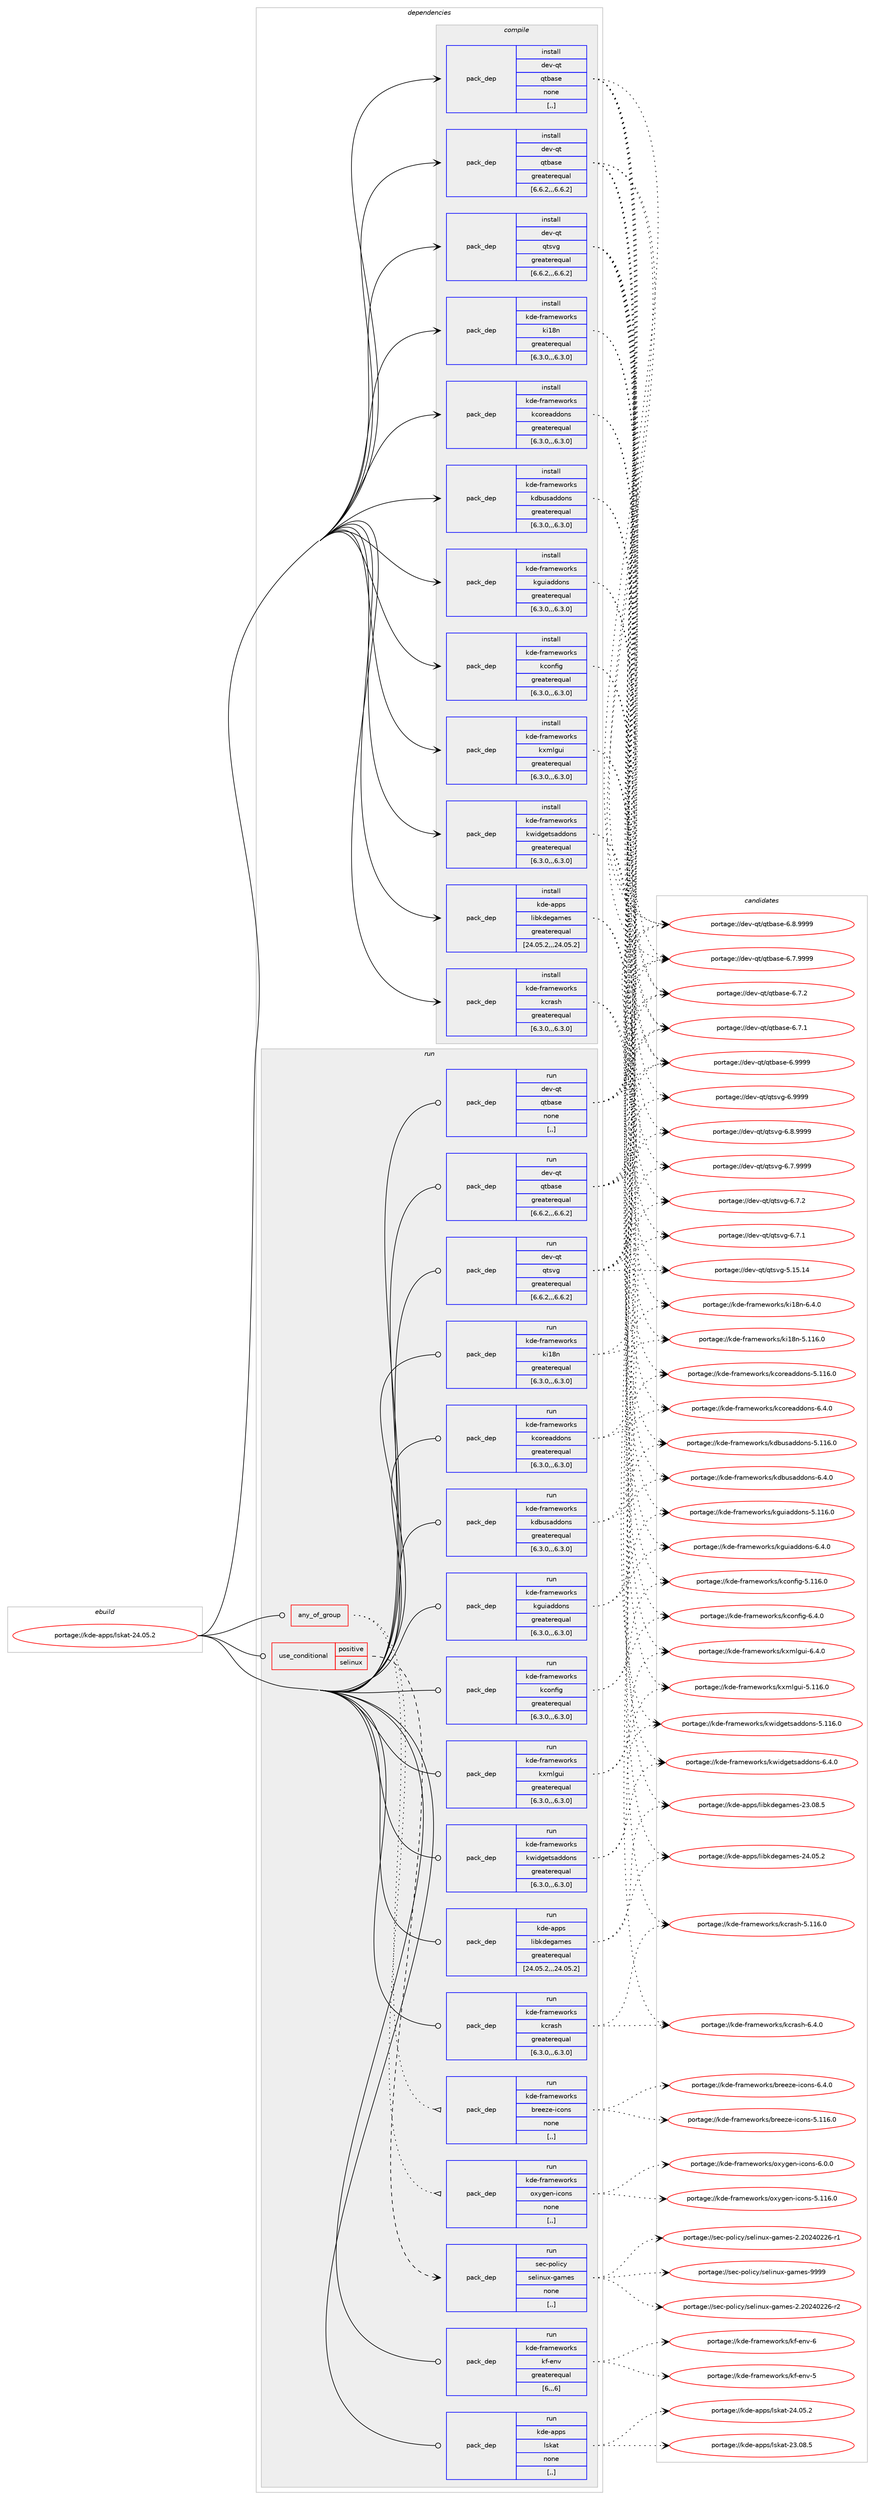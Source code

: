 digraph prolog {

# *************
# Graph options
# *************

newrank=true;
concentrate=true;
compound=true;
graph [rankdir=LR,fontname=Helvetica,fontsize=10,ranksep=1.5];#, ranksep=2.5, nodesep=0.2];
edge  [arrowhead=vee];
node  [fontname=Helvetica,fontsize=10];

# **********
# The ebuild
# **********

subgraph cluster_leftcol {
color=gray;
rank=same;
label=<<i>ebuild</i>>;
id [label="portage://kde-apps/lskat-24.05.2", color=red, width=4, href="../kde-apps/lskat-24.05.2.svg"];
}

# ****************
# The dependencies
# ****************

subgraph cluster_midcol {
color=gray;
label=<<i>dependencies</i>>;
subgraph cluster_compile {
fillcolor="#eeeeee";
style=filled;
label=<<i>compile</i>>;
subgraph pack190281 {
dependency259541 [label=<<TABLE BORDER="0" CELLBORDER="1" CELLSPACING="0" CELLPADDING="4" WIDTH="220"><TR><TD ROWSPAN="6" CELLPADDING="30">pack_dep</TD></TR><TR><TD WIDTH="110">install</TD></TR><TR><TD>dev-qt</TD></TR><TR><TD>qtbase</TD></TR><TR><TD>greaterequal</TD></TR><TR><TD>[6.6.2,,,6.6.2]</TD></TR></TABLE>>, shape=none, color=blue];
}
id:e -> dependency259541:w [weight=20,style="solid",arrowhead="vee"];
subgraph pack190282 {
dependency259542 [label=<<TABLE BORDER="0" CELLBORDER="1" CELLSPACING="0" CELLPADDING="4" WIDTH="220"><TR><TD ROWSPAN="6" CELLPADDING="30">pack_dep</TD></TR><TR><TD WIDTH="110">install</TD></TR><TR><TD>dev-qt</TD></TR><TR><TD>qtbase</TD></TR><TR><TD>none</TD></TR><TR><TD>[,,]</TD></TR></TABLE>>, shape=none, color=blue];
}
id:e -> dependency259542:w [weight=20,style="solid",arrowhead="vee"];
subgraph pack190283 {
dependency259543 [label=<<TABLE BORDER="0" CELLBORDER="1" CELLSPACING="0" CELLPADDING="4" WIDTH="220"><TR><TD ROWSPAN="6" CELLPADDING="30">pack_dep</TD></TR><TR><TD WIDTH="110">install</TD></TR><TR><TD>dev-qt</TD></TR><TR><TD>qtsvg</TD></TR><TR><TD>greaterequal</TD></TR><TR><TD>[6.6.2,,,6.6.2]</TD></TR></TABLE>>, shape=none, color=blue];
}
id:e -> dependency259543:w [weight=20,style="solid",arrowhead="vee"];
subgraph pack190284 {
dependency259544 [label=<<TABLE BORDER="0" CELLBORDER="1" CELLSPACING="0" CELLPADDING="4" WIDTH="220"><TR><TD ROWSPAN="6" CELLPADDING="30">pack_dep</TD></TR><TR><TD WIDTH="110">install</TD></TR><TR><TD>kde-apps</TD></TR><TR><TD>libkdegames</TD></TR><TR><TD>greaterequal</TD></TR><TR><TD>[24.05.2,,,24.05.2]</TD></TR></TABLE>>, shape=none, color=blue];
}
id:e -> dependency259544:w [weight=20,style="solid",arrowhead="vee"];
subgraph pack190285 {
dependency259545 [label=<<TABLE BORDER="0" CELLBORDER="1" CELLSPACING="0" CELLPADDING="4" WIDTH="220"><TR><TD ROWSPAN="6" CELLPADDING="30">pack_dep</TD></TR><TR><TD WIDTH="110">install</TD></TR><TR><TD>kde-frameworks</TD></TR><TR><TD>kconfig</TD></TR><TR><TD>greaterequal</TD></TR><TR><TD>[6.3.0,,,6.3.0]</TD></TR></TABLE>>, shape=none, color=blue];
}
id:e -> dependency259545:w [weight=20,style="solid",arrowhead="vee"];
subgraph pack190286 {
dependency259546 [label=<<TABLE BORDER="0" CELLBORDER="1" CELLSPACING="0" CELLPADDING="4" WIDTH="220"><TR><TD ROWSPAN="6" CELLPADDING="30">pack_dep</TD></TR><TR><TD WIDTH="110">install</TD></TR><TR><TD>kde-frameworks</TD></TR><TR><TD>kcoreaddons</TD></TR><TR><TD>greaterequal</TD></TR><TR><TD>[6.3.0,,,6.3.0]</TD></TR></TABLE>>, shape=none, color=blue];
}
id:e -> dependency259546:w [weight=20,style="solid",arrowhead="vee"];
subgraph pack190287 {
dependency259547 [label=<<TABLE BORDER="0" CELLBORDER="1" CELLSPACING="0" CELLPADDING="4" WIDTH="220"><TR><TD ROWSPAN="6" CELLPADDING="30">pack_dep</TD></TR><TR><TD WIDTH="110">install</TD></TR><TR><TD>kde-frameworks</TD></TR><TR><TD>kcrash</TD></TR><TR><TD>greaterequal</TD></TR><TR><TD>[6.3.0,,,6.3.0]</TD></TR></TABLE>>, shape=none, color=blue];
}
id:e -> dependency259547:w [weight=20,style="solid",arrowhead="vee"];
subgraph pack190288 {
dependency259548 [label=<<TABLE BORDER="0" CELLBORDER="1" CELLSPACING="0" CELLPADDING="4" WIDTH="220"><TR><TD ROWSPAN="6" CELLPADDING="30">pack_dep</TD></TR><TR><TD WIDTH="110">install</TD></TR><TR><TD>kde-frameworks</TD></TR><TR><TD>kdbusaddons</TD></TR><TR><TD>greaterequal</TD></TR><TR><TD>[6.3.0,,,6.3.0]</TD></TR></TABLE>>, shape=none, color=blue];
}
id:e -> dependency259548:w [weight=20,style="solid",arrowhead="vee"];
subgraph pack190289 {
dependency259549 [label=<<TABLE BORDER="0" CELLBORDER="1" CELLSPACING="0" CELLPADDING="4" WIDTH="220"><TR><TD ROWSPAN="6" CELLPADDING="30">pack_dep</TD></TR><TR><TD WIDTH="110">install</TD></TR><TR><TD>kde-frameworks</TD></TR><TR><TD>kguiaddons</TD></TR><TR><TD>greaterequal</TD></TR><TR><TD>[6.3.0,,,6.3.0]</TD></TR></TABLE>>, shape=none, color=blue];
}
id:e -> dependency259549:w [weight=20,style="solid",arrowhead="vee"];
subgraph pack190290 {
dependency259550 [label=<<TABLE BORDER="0" CELLBORDER="1" CELLSPACING="0" CELLPADDING="4" WIDTH="220"><TR><TD ROWSPAN="6" CELLPADDING="30">pack_dep</TD></TR><TR><TD WIDTH="110">install</TD></TR><TR><TD>kde-frameworks</TD></TR><TR><TD>ki18n</TD></TR><TR><TD>greaterequal</TD></TR><TR><TD>[6.3.0,,,6.3.0]</TD></TR></TABLE>>, shape=none, color=blue];
}
id:e -> dependency259550:w [weight=20,style="solid",arrowhead="vee"];
subgraph pack190291 {
dependency259551 [label=<<TABLE BORDER="0" CELLBORDER="1" CELLSPACING="0" CELLPADDING="4" WIDTH="220"><TR><TD ROWSPAN="6" CELLPADDING="30">pack_dep</TD></TR><TR><TD WIDTH="110">install</TD></TR><TR><TD>kde-frameworks</TD></TR><TR><TD>kwidgetsaddons</TD></TR><TR><TD>greaterequal</TD></TR><TR><TD>[6.3.0,,,6.3.0]</TD></TR></TABLE>>, shape=none, color=blue];
}
id:e -> dependency259551:w [weight=20,style="solid",arrowhead="vee"];
subgraph pack190292 {
dependency259552 [label=<<TABLE BORDER="0" CELLBORDER="1" CELLSPACING="0" CELLPADDING="4" WIDTH="220"><TR><TD ROWSPAN="6" CELLPADDING="30">pack_dep</TD></TR><TR><TD WIDTH="110">install</TD></TR><TR><TD>kde-frameworks</TD></TR><TR><TD>kxmlgui</TD></TR><TR><TD>greaterequal</TD></TR><TR><TD>[6.3.0,,,6.3.0]</TD></TR></TABLE>>, shape=none, color=blue];
}
id:e -> dependency259552:w [weight=20,style="solid",arrowhead="vee"];
}
subgraph cluster_compileandrun {
fillcolor="#eeeeee";
style=filled;
label=<<i>compile and run</i>>;
}
subgraph cluster_run {
fillcolor="#eeeeee";
style=filled;
label=<<i>run</i>>;
subgraph any1835 {
dependency259553 [label=<<TABLE BORDER="0" CELLBORDER="1" CELLSPACING="0" CELLPADDING="4"><TR><TD CELLPADDING="10">any_of_group</TD></TR></TABLE>>, shape=none, color=red];subgraph pack190293 {
dependency259554 [label=<<TABLE BORDER="0" CELLBORDER="1" CELLSPACING="0" CELLPADDING="4" WIDTH="220"><TR><TD ROWSPAN="6" CELLPADDING="30">pack_dep</TD></TR><TR><TD WIDTH="110">run</TD></TR><TR><TD>kde-frameworks</TD></TR><TR><TD>breeze-icons</TD></TR><TR><TD>none</TD></TR><TR><TD>[,,]</TD></TR></TABLE>>, shape=none, color=blue];
}
dependency259553:e -> dependency259554:w [weight=20,style="dotted",arrowhead="oinv"];
subgraph pack190294 {
dependency259555 [label=<<TABLE BORDER="0" CELLBORDER="1" CELLSPACING="0" CELLPADDING="4" WIDTH="220"><TR><TD ROWSPAN="6" CELLPADDING="30">pack_dep</TD></TR><TR><TD WIDTH="110">run</TD></TR><TR><TD>kde-frameworks</TD></TR><TR><TD>oxygen-icons</TD></TR><TR><TD>none</TD></TR><TR><TD>[,,]</TD></TR></TABLE>>, shape=none, color=blue];
}
dependency259553:e -> dependency259555:w [weight=20,style="dotted",arrowhead="oinv"];
}
id:e -> dependency259553:w [weight=20,style="solid",arrowhead="odot"];
subgraph cond67265 {
dependency259556 [label=<<TABLE BORDER="0" CELLBORDER="1" CELLSPACING="0" CELLPADDING="4"><TR><TD ROWSPAN="3" CELLPADDING="10">use_conditional</TD></TR><TR><TD>positive</TD></TR><TR><TD>selinux</TD></TR></TABLE>>, shape=none, color=red];
subgraph pack190295 {
dependency259557 [label=<<TABLE BORDER="0" CELLBORDER="1" CELLSPACING="0" CELLPADDING="4" WIDTH="220"><TR><TD ROWSPAN="6" CELLPADDING="30">pack_dep</TD></TR><TR><TD WIDTH="110">run</TD></TR><TR><TD>sec-policy</TD></TR><TR><TD>selinux-games</TD></TR><TR><TD>none</TD></TR><TR><TD>[,,]</TD></TR></TABLE>>, shape=none, color=blue];
}
dependency259556:e -> dependency259557:w [weight=20,style="dashed",arrowhead="vee"];
}
id:e -> dependency259556:w [weight=20,style="solid",arrowhead="odot"];
subgraph pack190296 {
dependency259558 [label=<<TABLE BORDER="0" CELLBORDER="1" CELLSPACING="0" CELLPADDING="4" WIDTH="220"><TR><TD ROWSPAN="6" CELLPADDING="30">pack_dep</TD></TR><TR><TD WIDTH="110">run</TD></TR><TR><TD>dev-qt</TD></TR><TR><TD>qtbase</TD></TR><TR><TD>greaterequal</TD></TR><TR><TD>[6.6.2,,,6.6.2]</TD></TR></TABLE>>, shape=none, color=blue];
}
id:e -> dependency259558:w [weight=20,style="solid",arrowhead="odot"];
subgraph pack190297 {
dependency259559 [label=<<TABLE BORDER="0" CELLBORDER="1" CELLSPACING="0" CELLPADDING="4" WIDTH="220"><TR><TD ROWSPAN="6" CELLPADDING="30">pack_dep</TD></TR><TR><TD WIDTH="110">run</TD></TR><TR><TD>dev-qt</TD></TR><TR><TD>qtbase</TD></TR><TR><TD>none</TD></TR><TR><TD>[,,]</TD></TR></TABLE>>, shape=none, color=blue];
}
id:e -> dependency259559:w [weight=20,style="solid",arrowhead="odot"];
subgraph pack190298 {
dependency259560 [label=<<TABLE BORDER="0" CELLBORDER="1" CELLSPACING="0" CELLPADDING="4" WIDTH="220"><TR><TD ROWSPAN="6" CELLPADDING="30">pack_dep</TD></TR><TR><TD WIDTH="110">run</TD></TR><TR><TD>dev-qt</TD></TR><TR><TD>qtsvg</TD></TR><TR><TD>greaterequal</TD></TR><TR><TD>[6.6.2,,,6.6.2]</TD></TR></TABLE>>, shape=none, color=blue];
}
id:e -> dependency259560:w [weight=20,style="solid",arrowhead="odot"];
subgraph pack190299 {
dependency259561 [label=<<TABLE BORDER="0" CELLBORDER="1" CELLSPACING="0" CELLPADDING="4" WIDTH="220"><TR><TD ROWSPAN="6" CELLPADDING="30">pack_dep</TD></TR><TR><TD WIDTH="110">run</TD></TR><TR><TD>kde-apps</TD></TR><TR><TD>libkdegames</TD></TR><TR><TD>greaterequal</TD></TR><TR><TD>[24.05.2,,,24.05.2]</TD></TR></TABLE>>, shape=none, color=blue];
}
id:e -> dependency259561:w [weight=20,style="solid",arrowhead="odot"];
subgraph pack190300 {
dependency259562 [label=<<TABLE BORDER="0" CELLBORDER="1" CELLSPACING="0" CELLPADDING="4" WIDTH="220"><TR><TD ROWSPAN="6" CELLPADDING="30">pack_dep</TD></TR><TR><TD WIDTH="110">run</TD></TR><TR><TD>kde-frameworks</TD></TR><TR><TD>kconfig</TD></TR><TR><TD>greaterequal</TD></TR><TR><TD>[6.3.0,,,6.3.0]</TD></TR></TABLE>>, shape=none, color=blue];
}
id:e -> dependency259562:w [weight=20,style="solid",arrowhead="odot"];
subgraph pack190301 {
dependency259563 [label=<<TABLE BORDER="0" CELLBORDER="1" CELLSPACING="0" CELLPADDING="4" WIDTH="220"><TR><TD ROWSPAN="6" CELLPADDING="30">pack_dep</TD></TR><TR><TD WIDTH="110">run</TD></TR><TR><TD>kde-frameworks</TD></TR><TR><TD>kcoreaddons</TD></TR><TR><TD>greaterequal</TD></TR><TR><TD>[6.3.0,,,6.3.0]</TD></TR></TABLE>>, shape=none, color=blue];
}
id:e -> dependency259563:w [weight=20,style="solid",arrowhead="odot"];
subgraph pack190302 {
dependency259564 [label=<<TABLE BORDER="0" CELLBORDER="1" CELLSPACING="0" CELLPADDING="4" WIDTH="220"><TR><TD ROWSPAN="6" CELLPADDING="30">pack_dep</TD></TR><TR><TD WIDTH="110">run</TD></TR><TR><TD>kde-frameworks</TD></TR><TR><TD>kcrash</TD></TR><TR><TD>greaterequal</TD></TR><TR><TD>[6.3.0,,,6.3.0]</TD></TR></TABLE>>, shape=none, color=blue];
}
id:e -> dependency259564:w [weight=20,style="solid",arrowhead="odot"];
subgraph pack190303 {
dependency259565 [label=<<TABLE BORDER="0" CELLBORDER="1" CELLSPACING="0" CELLPADDING="4" WIDTH="220"><TR><TD ROWSPAN="6" CELLPADDING="30">pack_dep</TD></TR><TR><TD WIDTH="110">run</TD></TR><TR><TD>kde-frameworks</TD></TR><TR><TD>kdbusaddons</TD></TR><TR><TD>greaterequal</TD></TR><TR><TD>[6.3.0,,,6.3.0]</TD></TR></TABLE>>, shape=none, color=blue];
}
id:e -> dependency259565:w [weight=20,style="solid",arrowhead="odot"];
subgraph pack190304 {
dependency259566 [label=<<TABLE BORDER="0" CELLBORDER="1" CELLSPACING="0" CELLPADDING="4" WIDTH="220"><TR><TD ROWSPAN="6" CELLPADDING="30">pack_dep</TD></TR><TR><TD WIDTH="110">run</TD></TR><TR><TD>kde-frameworks</TD></TR><TR><TD>kf-env</TD></TR><TR><TD>greaterequal</TD></TR><TR><TD>[6,,,6]</TD></TR></TABLE>>, shape=none, color=blue];
}
id:e -> dependency259566:w [weight=20,style="solid",arrowhead="odot"];
subgraph pack190305 {
dependency259567 [label=<<TABLE BORDER="0" CELLBORDER="1" CELLSPACING="0" CELLPADDING="4" WIDTH="220"><TR><TD ROWSPAN="6" CELLPADDING="30">pack_dep</TD></TR><TR><TD WIDTH="110">run</TD></TR><TR><TD>kde-frameworks</TD></TR><TR><TD>kguiaddons</TD></TR><TR><TD>greaterequal</TD></TR><TR><TD>[6.3.0,,,6.3.0]</TD></TR></TABLE>>, shape=none, color=blue];
}
id:e -> dependency259567:w [weight=20,style="solid",arrowhead="odot"];
subgraph pack190306 {
dependency259568 [label=<<TABLE BORDER="0" CELLBORDER="1" CELLSPACING="0" CELLPADDING="4" WIDTH="220"><TR><TD ROWSPAN="6" CELLPADDING="30">pack_dep</TD></TR><TR><TD WIDTH="110">run</TD></TR><TR><TD>kde-frameworks</TD></TR><TR><TD>ki18n</TD></TR><TR><TD>greaterequal</TD></TR><TR><TD>[6.3.0,,,6.3.0]</TD></TR></TABLE>>, shape=none, color=blue];
}
id:e -> dependency259568:w [weight=20,style="solid",arrowhead="odot"];
subgraph pack190307 {
dependency259569 [label=<<TABLE BORDER="0" CELLBORDER="1" CELLSPACING="0" CELLPADDING="4" WIDTH="220"><TR><TD ROWSPAN="6" CELLPADDING="30">pack_dep</TD></TR><TR><TD WIDTH="110">run</TD></TR><TR><TD>kde-frameworks</TD></TR><TR><TD>kwidgetsaddons</TD></TR><TR><TD>greaterequal</TD></TR><TR><TD>[6.3.0,,,6.3.0]</TD></TR></TABLE>>, shape=none, color=blue];
}
id:e -> dependency259569:w [weight=20,style="solid",arrowhead="odot"];
subgraph pack190308 {
dependency259570 [label=<<TABLE BORDER="0" CELLBORDER="1" CELLSPACING="0" CELLPADDING="4" WIDTH="220"><TR><TD ROWSPAN="6" CELLPADDING="30">pack_dep</TD></TR><TR><TD WIDTH="110">run</TD></TR><TR><TD>kde-frameworks</TD></TR><TR><TD>kxmlgui</TD></TR><TR><TD>greaterequal</TD></TR><TR><TD>[6.3.0,,,6.3.0]</TD></TR></TABLE>>, shape=none, color=blue];
}
id:e -> dependency259570:w [weight=20,style="solid",arrowhead="odot"];
subgraph pack190309 {
dependency259571 [label=<<TABLE BORDER="0" CELLBORDER="1" CELLSPACING="0" CELLPADDING="4" WIDTH="220"><TR><TD ROWSPAN="6" CELLPADDING="30">pack_dep</TD></TR><TR><TD WIDTH="110">run</TD></TR><TR><TD>kde-apps</TD></TR><TR><TD>lskat</TD></TR><TR><TD>none</TD></TR><TR><TD>[,,]</TD></TR></TABLE>>, shape=none, color=blue];
}
id:e -> dependency259571:w [weight=20,style="solid",arrowhead="odot"];
}
}

# **************
# The candidates
# **************

subgraph cluster_choices {
rank=same;
color=gray;
label=<<i>candidates</i>>;

subgraph choice190281 {
color=black;
nodesep=1;
choice1001011184511311647113116989711510145544657575757 [label="portage://dev-qt/qtbase-6.9999", color=red, width=4,href="../dev-qt/qtbase-6.9999.svg"];
choice10010111845113116471131169897115101455446564657575757 [label="portage://dev-qt/qtbase-6.8.9999", color=red, width=4,href="../dev-qt/qtbase-6.8.9999.svg"];
choice10010111845113116471131169897115101455446554657575757 [label="portage://dev-qt/qtbase-6.7.9999", color=red, width=4,href="../dev-qt/qtbase-6.7.9999.svg"];
choice10010111845113116471131169897115101455446554650 [label="portage://dev-qt/qtbase-6.7.2", color=red, width=4,href="../dev-qt/qtbase-6.7.2.svg"];
choice10010111845113116471131169897115101455446554649 [label="portage://dev-qt/qtbase-6.7.1", color=red, width=4,href="../dev-qt/qtbase-6.7.1.svg"];
dependency259541:e -> choice1001011184511311647113116989711510145544657575757:w [style=dotted,weight="100"];
dependency259541:e -> choice10010111845113116471131169897115101455446564657575757:w [style=dotted,weight="100"];
dependency259541:e -> choice10010111845113116471131169897115101455446554657575757:w [style=dotted,weight="100"];
dependency259541:e -> choice10010111845113116471131169897115101455446554650:w [style=dotted,weight="100"];
dependency259541:e -> choice10010111845113116471131169897115101455446554649:w [style=dotted,weight="100"];
}
subgraph choice190282 {
color=black;
nodesep=1;
choice1001011184511311647113116989711510145544657575757 [label="portage://dev-qt/qtbase-6.9999", color=red, width=4,href="../dev-qt/qtbase-6.9999.svg"];
choice10010111845113116471131169897115101455446564657575757 [label="portage://dev-qt/qtbase-6.8.9999", color=red, width=4,href="../dev-qt/qtbase-6.8.9999.svg"];
choice10010111845113116471131169897115101455446554657575757 [label="portage://dev-qt/qtbase-6.7.9999", color=red, width=4,href="../dev-qt/qtbase-6.7.9999.svg"];
choice10010111845113116471131169897115101455446554650 [label="portage://dev-qt/qtbase-6.7.2", color=red, width=4,href="../dev-qt/qtbase-6.7.2.svg"];
choice10010111845113116471131169897115101455446554649 [label="portage://dev-qt/qtbase-6.7.1", color=red, width=4,href="../dev-qt/qtbase-6.7.1.svg"];
dependency259542:e -> choice1001011184511311647113116989711510145544657575757:w [style=dotted,weight="100"];
dependency259542:e -> choice10010111845113116471131169897115101455446564657575757:w [style=dotted,weight="100"];
dependency259542:e -> choice10010111845113116471131169897115101455446554657575757:w [style=dotted,weight="100"];
dependency259542:e -> choice10010111845113116471131169897115101455446554650:w [style=dotted,weight="100"];
dependency259542:e -> choice10010111845113116471131169897115101455446554649:w [style=dotted,weight="100"];
}
subgraph choice190283 {
color=black;
nodesep=1;
choice100101118451131164711311611511810345544657575757 [label="portage://dev-qt/qtsvg-6.9999", color=red, width=4,href="../dev-qt/qtsvg-6.9999.svg"];
choice1001011184511311647113116115118103455446564657575757 [label="portage://dev-qt/qtsvg-6.8.9999", color=red, width=4,href="../dev-qt/qtsvg-6.8.9999.svg"];
choice1001011184511311647113116115118103455446554657575757 [label="portage://dev-qt/qtsvg-6.7.9999", color=red, width=4,href="../dev-qt/qtsvg-6.7.9999.svg"];
choice1001011184511311647113116115118103455446554650 [label="portage://dev-qt/qtsvg-6.7.2", color=red, width=4,href="../dev-qt/qtsvg-6.7.2.svg"];
choice1001011184511311647113116115118103455446554649 [label="portage://dev-qt/qtsvg-6.7.1", color=red, width=4,href="../dev-qt/qtsvg-6.7.1.svg"];
choice10010111845113116471131161151181034553464953464952 [label="portage://dev-qt/qtsvg-5.15.14", color=red, width=4,href="../dev-qt/qtsvg-5.15.14.svg"];
dependency259543:e -> choice100101118451131164711311611511810345544657575757:w [style=dotted,weight="100"];
dependency259543:e -> choice1001011184511311647113116115118103455446564657575757:w [style=dotted,weight="100"];
dependency259543:e -> choice1001011184511311647113116115118103455446554657575757:w [style=dotted,weight="100"];
dependency259543:e -> choice1001011184511311647113116115118103455446554650:w [style=dotted,weight="100"];
dependency259543:e -> choice1001011184511311647113116115118103455446554649:w [style=dotted,weight="100"];
dependency259543:e -> choice10010111845113116471131161151181034553464953464952:w [style=dotted,weight="100"];
}
subgraph choice190284 {
color=black;
nodesep=1;
choice10710010145971121121154710810598107100101103971091011154550524648534650 [label="portage://kde-apps/libkdegames-24.05.2", color=red, width=4,href="../kde-apps/libkdegames-24.05.2.svg"];
choice10710010145971121121154710810598107100101103971091011154550514648564653 [label="portage://kde-apps/libkdegames-23.08.5", color=red, width=4,href="../kde-apps/libkdegames-23.08.5.svg"];
dependency259544:e -> choice10710010145971121121154710810598107100101103971091011154550524648534650:w [style=dotted,weight="100"];
dependency259544:e -> choice10710010145971121121154710810598107100101103971091011154550514648564653:w [style=dotted,weight="100"];
}
subgraph choice190285 {
color=black;
nodesep=1;
choice10710010145102114971091011191111141071154710799111110102105103455446524648 [label="portage://kde-frameworks/kconfig-6.4.0", color=red, width=4,href="../kde-frameworks/kconfig-6.4.0.svg"];
choice107100101451021149710910111911111410711547107991111101021051034553464949544648 [label="portage://kde-frameworks/kconfig-5.116.0", color=red, width=4,href="../kde-frameworks/kconfig-5.116.0.svg"];
dependency259545:e -> choice10710010145102114971091011191111141071154710799111110102105103455446524648:w [style=dotted,weight="100"];
dependency259545:e -> choice107100101451021149710910111911111410711547107991111101021051034553464949544648:w [style=dotted,weight="100"];
}
subgraph choice190286 {
color=black;
nodesep=1;
choice1071001014510211497109101119111114107115471079911111410197100100111110115455446524648 [label="portage://kde-frameworks/kcoreaddons-6.4.0", color=red, width=4,href="../kde-frameworks/kcoreaddons-6.4.0.svg"];
choice10710010145102114971091011191111141071154710799111114101971001001111101154553464949544648 [label="portage://kde-frameworks/kcoreaddons-5.116.0", color=red, width=4,href="../kde-frameworks/kcoreaddons-5.116.0.svg"];
dependency259546:e -> choice1071001014510211497109101119111114107115471079911111410197100100111110115455446524648:w [style=dotted,weight="100"];
dependency259546:e -> choice10710010145102114971091011191111141071154710799111114101971001001111101154553464949544648:w [style=dotted,weight="100"];
}
subgraph choice190287 {
color=black;
nodesep=1;
choice1071001014510211497109101119111114107115471079911497115104455446524648 [label="portage://kde-frameworks/kcrash-6.4.0", color=red, width=4,href="../kde-frameworks/kcrash-6.4.0.svg"];
choice10710010145102114971091011191111141071154710799114971151044553464949544648 [label="portage://kde-frameworks/kcrash-5.116.0", color=red, width=4,href="../kde-frameworks/kcrash-5.116.0.svg"];
dependency259547:e -> choice1071001014510211497109101119111114107115471079911497115104455446524648:w [style=dotted,weight="100"];
dependency259547:e -> choice10710010145102114971091011191111141071154710799114971151044553464949544648:w [style=dotted,weight="100"];
}
subgraph choice190288 {
color=black;
nodesep=1;
choice1071001014510211497109101119111114107115471071009811711597100100111110115455446524648 [label="portage://kde-frameworks/kdbusaddons-6.4.0", color=red, width=4,href="../kde-frameworks/kdbusaddons-6.4.0.svg"];
choice10710010145102114971091011191111141071154710710098117115971001001111101154553464949544648 [label="portage://kde-frameworks/kdbusaddons-5.116.0", color=red, width=4,href="../kde-frameworks/kdbusaddons-5.116.0.svg"];
dependency259548:e -> choice1071001014510211497109101119111114107115471071009811711597100100111110115455446524648:w [style=dotted,weight="100"];
dependency259548:e -> choice10710010145102114971091011191111141071154710710098117115971001001111101154553464949544648:w [style=dotted,weight="100"];
}
subgraph choice190289 {
color=black;
nodesep=1;
choice10710010145102114971091011191111141071154710710311710597100100111110115455446524648 [label="portage://kde-frameworks/kguiaddons-6.4.0", color=red, width=4,href="../kde-frameworks/kguiaddons-6.4.0.svg"];
choice107100101451021149710910111911111410711547107103117105971001001111101154553464949544648 [label="portage://kde-frameworks/kguiaddons-5.116.0", color=red, width=4,href="../kde-frameworks/kguiaddons-5.116.0.svg"];
dependency259549:e -> choice10710010145102114971091011191111141071154710710311710597100100111110115455446524648:w [style=dotted,weight="100"];
dependency259549:e -> choice107100101451021149710910111911111410711547107103117105971001001111101154553464949544648:w [style=dotted,weight="100"];
}
subgraph choice190290 {
color=black;
nodesep=1;
choice1071001014510211497109101119111114107115471071054956110455446524648 [label="portage://kde-frameworks/ki18n-6.4.0", color=red, width=4,href="../kde-frameworks/ki18n-6.4.0.svg"];
choice10710010145102114971091011191111141071154710710549561104553464949544648 [label="portage://kde-frameworks/ki18n-5.116.0", color=red, width=4,href="../kde-frameworks/ki18n-5.116.0.svg"];
dependency259550:e -> choice1071001014510211497109101119111114107115471071054956110455446524648:w [style=dotted,weight="100"];
dependency259550:e -> choice10710010145102114971091011191111141071154710710549561104553464949544648:w [style=dotted,weight="100"];
}
subgraph choice190291 {
color=black;
nodesep=1;
choice10710010145102114971091011191111141071154710711910510010310111611597100100111110115455446524648 [label="portage://kde-frameworks/kwidgetsaddons-6.4.0", color=red, width=4,href="../kde-frameworks/kwidgetsaddons-6.4.0.svg"];
choice107100101451021149710910111911111410711547107119105100103101116115971001001111101154553464949544648 [label="portage://kde-frameworks/kwidgetsaddons-5.116.0", color=red, width=4,href="../kde-frameworks/kwidgetsaddons-5.116.0.svg"];
dependency259551:e -> choice10710010145102114971091011191111141071154710711910510010310111611597100100111110115455446524648:w [style=dotted,weight="100"];
dependency259551:e -> choice107100101451021149710910111911111410711547107119105100103101116115971001001111101154553464949544648:w [style=dotted,weight="100"];
}
subgraph choice190292 {
color=black;
nodesep=1;
choice107100101451021149710910111911111410711547107120109108103117105455446524648 [label="portage://kde-frameworks/kxmlgui-6.4.0", color=red, width=4,href="../kde-frameworks/kxmlgui-6.4.0.svg"];
choice1071001014510211497109101119111114107115471071201091081031171054553464949544648 [label="portage://kde-frameworks/kxmlgui-5.116.0", color=red, width=4,href="../kde-frameworks/kxmlgui-5.116.0.svg"];
dependency259552:e -> choice107100101451021149710910111911111410711547107120109108103117105455446524648:w [style=dotted,weight="100"];
dependency259552:e -> choice1071001014510211497109101119111114107115471071201091081031171054553464949544648:w [style=dotted,weight="100"];
}
subgraph choice190293 {
color=black;
nodesep=1;
choice107100101451021149710910111911111410711547981141011011221014510599111110115455446524648 [label="portage://kde-frameworks/breeze-icons-6.4.0", color=red, width=4,href="../kde-frameworks/breeze-icons-6.4.0.svg"];
choice1071001014510211497109101119111114107115479811410110112210145105991111101154553464949544648 [label="portage://kde-frameworks/breeze-icons-5.116.0", color=red, width=4,href="../kde-frameworks/breeze-icons-5.116.0.svg"];
dependency259554:e -> choice107100101451021149710910111911111410711547981141011011221014510599111110115455446524648:w [style=dotted,weight="100"];
dependency259554:e -> choice1071001014510211497109101119111114107115479811410110112210145105991111101154553464949544648:w [style=dotted,weight="100"];
}
subgraph choice190294 {
color=black;
nodesep=1;
choice1071001014510211497109101119111114107115471111201211031011104510599111110115455446484648 [label="portage://kde-frameworks/oxygen-icons-6.0.0", color=red, width=4,href="../kde-frameworks/oxygen-icons-6.0.0.svg"];
choice10710010145102114971091011191111141071154711112012110310111045105991111101154553464949544648 [label="portage://kde-frameworks/oxygen-icons-5.116.0", color=red, width=4,href="../kde-frameworks/oxygen-icons-5.116.0.svg"];
dependency259555:e -> choice1071001014510211497109101119111114107115471111201211031011104510599111110115455446484648:w [style=dotted,weight="100"];
dependency259555:e -> choice10710010145102114971091011191111141071154711112012110310111045105991111101154553464949544648:w [style=dotted,weight="100"];
}
subgraph choice190295 {
color=black;
nodesep=1;
choice1151019945112111108105991214711510110810511011712045103971091011154557575757 [label="portage://sec-policy/selinux-games-9999", color=red, width=4,href="../sec-policy/selinux-games-9999.svg"];
choice11510199451121111081059912147115101108105110117120451039710910111545504650485052485050544511450 [label="portage://sec-policy/selinux-games-2.20240226-r2", color=red, width=4,href="../sec-policy/selinux-games-2.20240226-r2.svg"];
choice11510199451121111081059912147115101108105110117120451039710910111545504650485052485050544511449 [label="portage://sec-policy/selinux-games-2.20240226-r1", color=red, width=4,href="../sec-policy/selinux-games-2.20240226-r1.svg"];
dependency259557:e -> choice1151019945112111108105991214711510110810511011712045103971091011154557575757:w [style=dotted,weight="100"];
dependency259557:e -> choice11510199451121111081059912147115101108105110117120451039710910111545504650485052485050544511450:w [style=dotted,weight="100"];
dependency259557:e -> choice11510199451121111081059912147115101108105110117120451039710910111545504650485052485050544511449:w [style=dotted,weight="100"];
}
subgraph choice190296 {
color=black;
nodesep=1;
choice1001011184511311647113116989711510145544657575757 [label="portage://dev-qt/qtbase-6.9999", color=red, width=4,href="../dev-qt/qtbase-6.9999.svg"];
choice10010111845113116471131169897115101455446564657575757 [label="portage://dev-qt/qtbase-6.8.9999", color=red, width=4,href="../dev-qt/qtbase-6.8.9999.svg"];
choice10010111845113116471131169897115101455446554657575757 [label="portage://dev-qt/qtbase-6.7.9999", color=red, width=4,href="../dev-qt/qtbase-6.7.9999.svg"];
choice10010111845113116471131169897115101455446554650 [label="portage://dev-qt/qtbase-6.7.2", color=red, width=4,href="../dev-qt/qtbase-6.7.2.svg"];
choice10010111845113116471131169897115101455446554649 [label="portage://dev-qt/qtbase-6.7.1", color=red, width=4,href="../dev-qt/qtbase-6.7.1.svg"];
dependency259558:e -> choice1001011184511311647113116989711510145544657575757:w [style=dotted,weight="100"];
dependency259558:e -> choice10010111845113116471131169897115101455446564657575757:w [style=dotted,weight="100"];
dependency259558:e -> choice10010111845113116471131169897115101455446554657575757:w [style=dotted,weight="100"];
dependency259558:e -> choice10010111845113116471131169897115101455446554650:w [style=dotted,weight="100"];
dependency259558:e -> choice10010111845113116471131169897115101455446554649:w [style=dotted,weight="100"];
}
subgraph choice190297 {
color=black;
nodesep=1;
choice1001011184511311647113116989711510145544657575757 [label="portage://dev-qt/qtbase-6.9999", color=red, width=4,href="../dev-qt/qtbase-6.9999.svg"];
choice10010111845113116471131169897115101455446564657575757 [label="portage://dev-qt/qtbase-6.8.9999", color=red, width=4,href="../dev-qt/qtbase-6.8.9999.svg"];
choice10010111845113116471131169897115101455446554657575757 [label="portage://dev-qt/qtbase-6.7.9999", color=red, width=4,href="../dev-qt/qtbase-6.7.9999.svg"];
choice10010111845113116471131169897115101455446554650 [label="portage://dev-qt/qtbase-6.7.2", color=red, width=4,href="../dev-qt/qtbase-6.7.2.svg"];
choice10010111845113116471131169897115101455446554649 [label="portage://dev-qt/qtbase-6.7.1", color=red, width=4,href="../dev-qt/qtbase-6.7.1.svg"];
dependency259559:e -> choice1001011184511311647113116989711510145544657575757:w [style=dotted,weight="100"];
dependency259559:e -> choice10010111845113116471131169897115101455446564657575757:w [style=dotted,weight="100"];
dependency259559:e -> choice10010111845113116471131169897115101455446554657575757:w [style=dotted,weight="100"];
dependency259559:e -> choice10010111845113116471131169897115101455446554650:w [style=dotted,weight="100"];
dependency259559:e -> choice10010111845113116471131169897115101455446554649:w [style=dotted,weight="100"];
}
subgraph choice190298 {
color=black;
nodesep=1;
choice100101118451131164711311611511810345544657575757 [label="portage://dev-qt/qtsvg-6.9999", color=red, width=4,href="../dev-qt/qtsvg-6.9999.svg"];
choice1001011184511311647113116115118103455446564657575757 [label="portage://dev-qt/qtsvg-6.8.9999", color=red, width=4,href="../dev-qt/qtsvg-6.8.9999.svg"];
choice1001011184511311647113116115118103455446554657575757 [label="portage://dev-qt/qtsvg-6.7.9999", color=red, width=4,href="../dev-qt/qtsvg-6.7.9999.svg"];
choice1001011184511311647113116115118103455446554650 [label="portage://dev-qt/qtsvg-6.7.2", color=red, width=4,href="../dev-qt/qtsvg-6.7.2.svg"];
choice1001011184511311647113116115118103455446554649 [label="portage://dev-qt/qtsvg-6.7.1", color=red, width=4,href="../dev-qt/qtsvg-6.7.1.svg"];
choice10010111845113116471131161151181034553464953464952 [label="portage://dev-qt/qtsvg-5.15.14", color=red, width=4,href="../dev-qt/qtsvg-5.15.14.svg"];
dependency259560:e -> choice100101118451131164711311611511810345544657575757:w [style=dotted,weight="100"];
dependency259560:e -> choice1001011184511311647113116115118103455446564657575757:w [style=dotted,weight="100"];
dependency259560:e -> choice1001011184511311647113116115118103455446554657575757:w [style=dotted,weight="100"];
dependency259560:e -> choice1001011184511311647113116115118103455446554650:w [style=dotted,weight="100"];
dependency259560:e -> choice1001011184511311647113116115118103455446554649:w [style=dotted,weight="100"];
dependency259560:e -> choice10010111845113116471131161151181034553464953464952:w [style=dotted,weight="100"];
}
subgraph choice190299 {
color=black;
nodesep=1;
choice10710010145971121121154710810598107100101103971091011154550524648534650 [label="portage://kde-apps/libkdegames-24.05.2", color=red, width=4,href="../kde-apps/libkdegames-24.05.2.svg"];
choice10710010145971121121154710810598107100101103971091011154550514648564653 [label="portage://kde-apps/libkdegames-23.08.5", color=red, width=4,href="../kde-apps/libkdegames-23.08.5.svg"];
dependency259561:e -> choice10710010145971121121154710810598107100101103971091011154550524648534650:w [style=dotted,weight="100"];
dependency259561:e -> choice10710010145971121121154710810598107100101103971091011154550514648564653:w [style=dotted,weight="100"];
}
subgraph choice190300 {
color=black;
nodesep=1;
choice10710010145102114971091011191111141071154710799111110102105103455446524648 [label="portage://kde-frameworks/kconfig-6.4.0", color=red, width=4,href="../kde-frameworks/kconfig-6.4.0.svg"];
choice107100101451021149710910111911111410711547107991111101021051034553464949544648 [label="portage://kde-frameworks/kconfig-5.116.0", color=red, width=4,href="../kde-frameworks/kconfig-5.116.0.svg"];
dependency259562:e -> choice10710010145102114971091011191111141071154710799111110102105103455446524648:w [style=dotted,weight="100"];
dependency259562:e -> choice107100101451021149710910111911111410711547107991111101021051034553464949544648:w [style=dotted,weight="100"];
}
subgraph choice190301 {
color=black;
nodesep=1;
choice1071001014510211497109101119111114107115471079911111410197100100111110115455446524648 [label="portage://kde-frameworks/kcoreaddons-6.4.0", color=red, width=4,href="../kde-frameworks/kcoreaddons-6.4.0.svg"];
choice10710010145102114971091011191111141071154710799111114101971001001111101154553464949544648 [label="portage://kde-frameworks/kcoreaddons-5.116.0", color=red, width=4,href="../kde-frameworks/kcoreaddons-5.116.0.svg"];
dependency259563:e -> choice1071001014510211497109101119111114107115471079911111410197100100111110115455446524648:w [style=dotted,weight="100"];
dependency259563:e -> choice10710010145102114971091011191111141071154710799111114101971001001111101154553464949544648:w [style=dotted,weight="100"];
}
subgraph choice190302 {
color=black;
nodesep=1;
choice1071001014510211497109101119111114107115471079911497115104455446524648 [label="portage://kde-frameworks/kcrash-6.4.0", color=red, width=4,href="../kde-frameworks/kcrash-6.4.0.svg"];
choice10710010145102114971091011191111141071154710799114971151044553464949544648 [label="portage://kde-frameworks/kcrash-5.116.0", color=red, width=4,href="../kde-frameworks/kcrash-5.116.0.svg"];
dependency259564:e -> choice1071001014510211497109101119111114107115471079911497115104455446524648:w [style=dotted,weight="100"];
dependency259564:e -> choice10710010145102114971091011191111141071154710799114971151044553464949544648:w [style=dotted,weight="100"];
}
subgraph choice190303 {
color=black;
nodesep=1;
choice1071001014510211497109101119111114107115471071009811711597100100111110115455446524648 [label="portage://kde-frameworks/kdbusaddons-6.4.0", color=red, width=4,href="../kde-frameworks/kdbusaddons-6.4.0.svg"];
choice10710010145102114971091011191111141071154710710098117115971001001111101154553464949544648 [label="portage://kde-frameworks/kdbusaddons-5.116.0", color=red, width=4,href="../kde-frameworks/kdbusaddons-5.116.0.svg"];
dependency259565:e -> choice1071001014510211497109101119111114107115471071009811711597100100111110115455446524648:w [style=dotted,weight="100"];
dependency259565:e -> choice10710010145102114971091011191111141071154710710098117115971001001111101154553464949544648:w [style=dotted,weight="100"];
}
subgraph choice190304 {
color=black;
nodesep=1;
choice107100101451021149710910111911111410711547107102451011101184554 [label="portage://kde-frameworks/kf-env-6", color=red, width=4,href="../kde-frameworks/kf-env-6.svg"];
choice107100101451021149710910111911111410711547107102451011101184553 [label="portage://kde-frameworks/kf-env-5", color=red, width=4,href="../kde-frameworks/kf-env-5.svg"];
dependency259566:e -> choice107100101451021149710910111911111410711547107102451011101184554:w [style=dotted,weight="100"];
dependency259566:e -> choice107100101451021149710910111911111410711547107102451011101184553:w [style=dotted,weight="100"];
}
subgraph choice190305 {
color=black;
nodesep=1;
choice10710010145102114971091011191111141071154710710311710597100100111110115455446524648 [label="portage://kde-frameworks/kguiaddons-6.4.0", color=red, width=4,href="../kde-frameworks/kguiaddons-6.4.0.svg"];
choice107100101451021149710910111911111410711547107103117105971001001111101154553464949544648 [label="portage://kde-frameworks/kguiaddons-5.116.0", color=red, width=4,href="../kde-frameworks/kguiaddons-5.116.0.svg"];
dependency259567:e -> choice10710010145102114971091011191111141071154710710311710597100100111110115455446524648:w [style=dotted,weight="100"];
dependency259567:e -> choice107100101451021149710910111911111410711547107103117105971001001111101154553464949544648:w [style=dotted,weight="100"];
}
subgraph choice190306 {
color=black;
nodesep=1;
choice1071001014510211497109101119111114107115471071054956110455446524648 [label="portage://kde-frameworks/ki18n-6.4.0", color=red, width=4,href="../kde-frameworks/ki18n-6.4.0.svg"];
choice10710010145102114971091011191111141071154710710549561104553464949544648 [label="portage://kde-frameworks/ki18n-5.116.0", color=red, width=4,href="../kde-frameworks/ki18n-5.116.0.svg"];
dependency259568:e -> choice1071001014510211497109101119111114107115471071054956110455446524648:w [style=dotted,weight="100"];
dependency259568:e -> choice10710010145102114971091011191111141071154710710549561104553464949544648:w [style=dotted,weight="100"];
}
subgraph choice190307 {
color=black;
nodesep=1;
choice10710010145102114971091011191111141071154710711910510010310111611597100100111110115455446524648 [label="portage://kde-frameworks/kwidgetsaddons-6.4.0", color=red, width=4,href="../kde-frameworks/kwidgetsaddons-6.4.0.svg"];
choice107100101451021149710910111911111410711547107119105100103101116115971001001111101154553464949544648 [label="portage://kde-frameworks/kwidgetsaddons-5.116.0", color=red, width=4,href="../kde-frameworks/kwidgetsaddons-5.116.0.svg"];
dependency259569:e -> choice10710010145102114971091011191111141071154710711910510010310111611597100100111110115455446524648:w [style=dotted,weight="100"];
dependency259569:e -> choice107100101451021149710910111911111410711547107119105100103101116115971001001111101154553464949544648:w [style=dotted,weight="100"];
}
subgraph choice190308 {
color=black;
nodesep=1;
choice107100101451021149710910111911111410711547107120109108103117105455446524648 [label="portage://kde-frameworks/kxmlgui-6.4.0", color=red, width=4,href="../kde-frameworks/kxmlgui-6.4.0.svg"];
choice1071001014510211497109101119111114107115471071201091081031171054553464949544648 [label="portage://kde-frameworks/kxmlgui-5.116.0", color=red, width=4,href="../kde-frameworks/kxmlgui-5.116.0.svg"];
dependency259570:e -> choice107100101451021149710910111911111410711547107120109108103117105455446524648:w [style=dotted,weight="100"];
dependency259570:e -> choice1071001014510211497109101119111114107115471071201091081031171054553464949544648:w [style=dotted,weight="100"];
}
subgraph choice190309 {
color=black;
nodesep=1;
choice107100101459711211211547108115107971164550524648534650 [label="portage://kde-apps/lskat-24.05.2", color=red, width=4,href="../kde-apps/lskat-24.05.2.svg"];
choice107100101459711211211547108115107971164550514648564653 [label="portage://kde-apps/lskat-23.08.5", color=red, width=4,href="../kde-apps/lskat-23.08.5.svg"];
dependency259571:e -> choice107100101459711211211547108115107971164550524648534650:w [style=dotted,weight="100"];
dependency259571:e -> choice107100101459711211211547108115107971164550514648564653:w [style=dotted,weight="100"];
}
}

}
